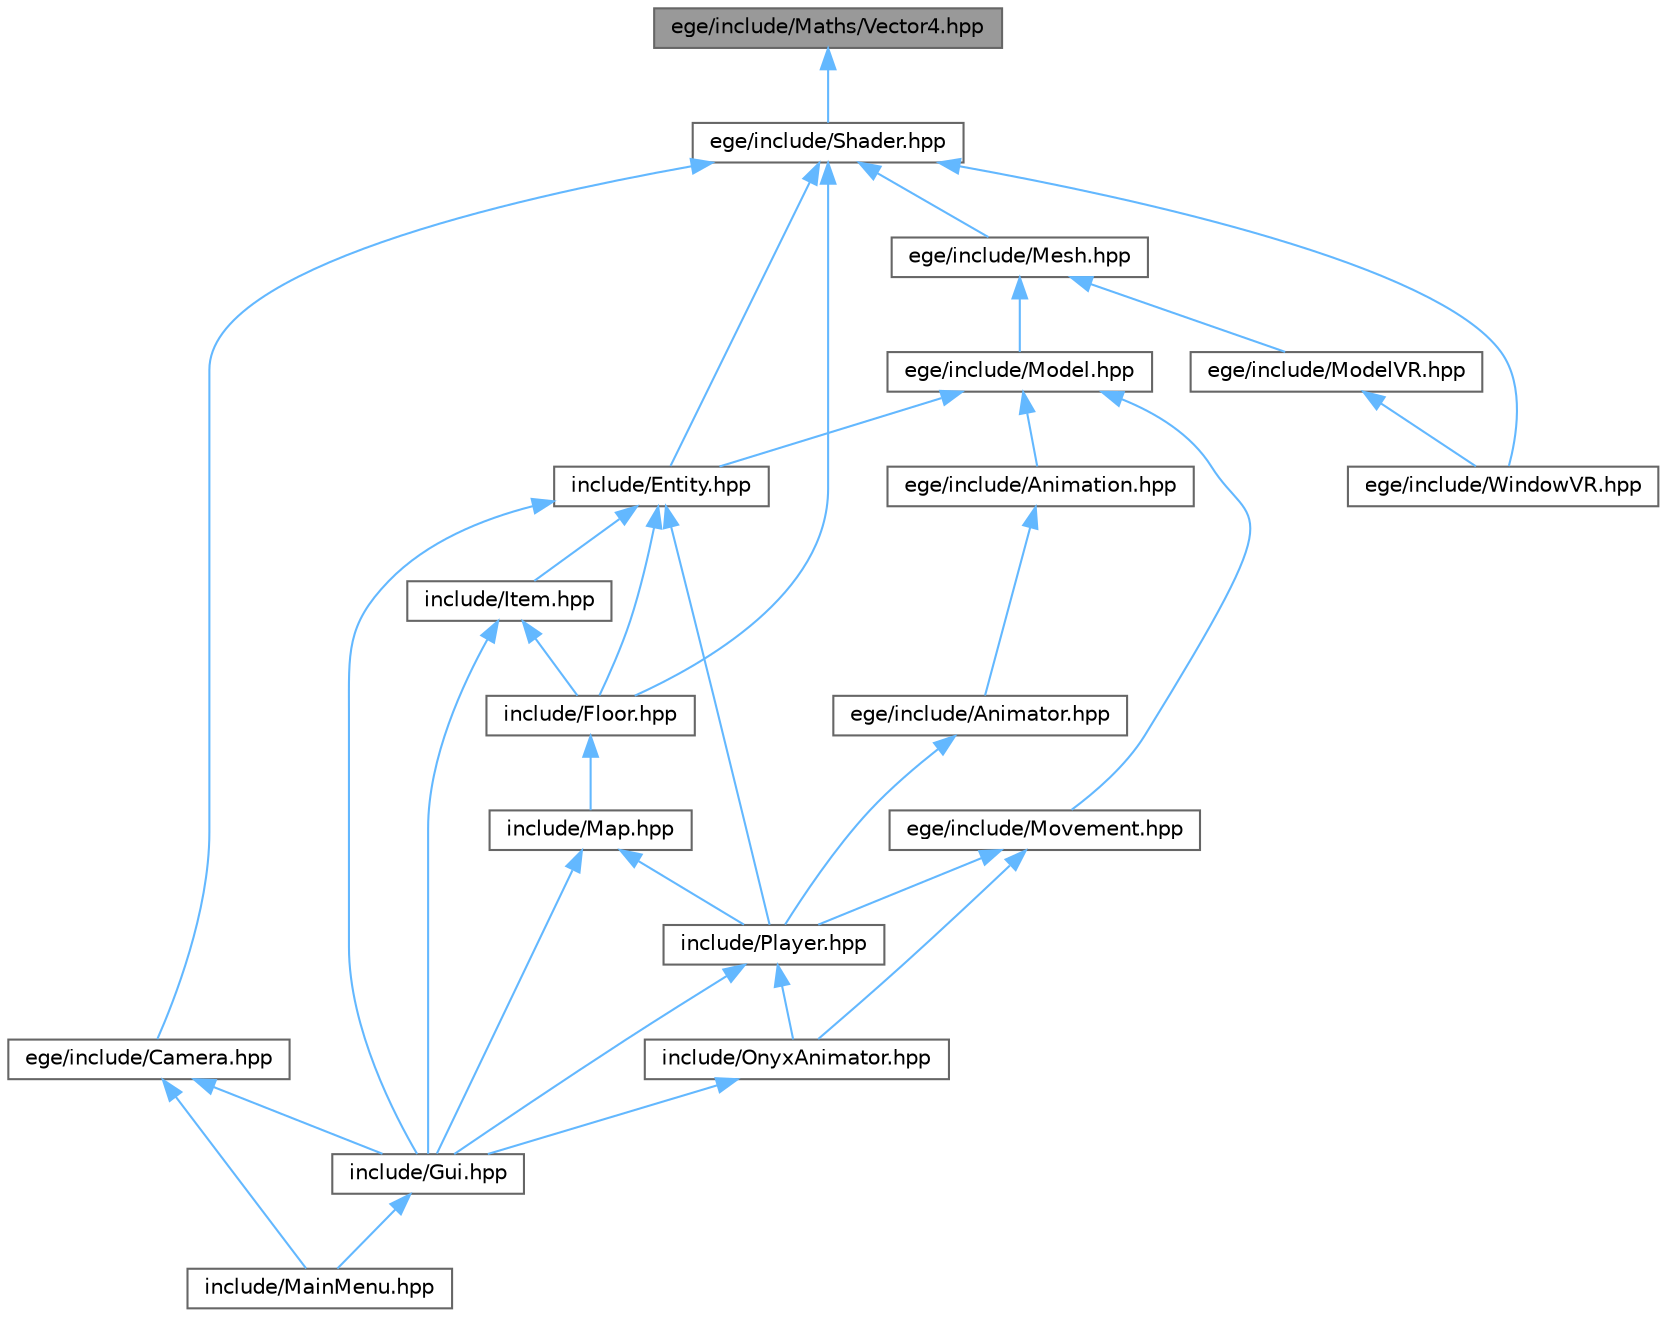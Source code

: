 digraph "ege/include/Maths/Vector4.hpp"
{
 // LATEX_PDF_SIZE
  bgcolor="transparent";
  edge [fontname=Helvetica,fontsize=10,labelfontname=Helvetica,labelfontsize=10];
  node [fontname=Helvetica,fontsize=10,shape=box,height=0.2,width=0.4];
  Node1 [id="Node000001",label="ege/include/Maths/Vector4.hpp",height=0.2,width=0.4,color="gray40", fillcolor="grey60", style="filled", fontcolor="black",tooltip="Defines the Vector4 class for representing 4D vectors."];
  Node1 -> Node2 [id="edge32_Node000001_Node000002",dir="back",color="steelblue1",style="solid",tooltip=" "];
  Node2 [id="Node000002",label="ege/include/Shader.hpp",height=0.2,width=0.4,color="grey40", fillcolor="white", style="filled",URL="$Shader_8hpp.html",tooltip=" "];
  Node2 -> Node3 [id="edge33_Node000002_Node000003",dir="back",color="steelblue1",style="solid",tooltip=" "];
  Node3 [id="Node000003",label="ege/include/Camera.hpp",height=0.2,width=0.4,color="grey40", fillcolor="white", style="filled",URL="$Camera_8hpp.html",tooltip=" "];
  Node3 -> Node4 [id="edge34_Node000003_Node000004",dir="back",color="steelblue1",style="solid",tooltip=" "];
  Node4 [id="Node000004",label="include/Gui.hpp",height=0.2,width=0.4,color="grey40", fillcolor="white", style="filled",URL="$Gui_8hpp.html",tooltip="Contains the declaration of the Gui class."];
  Node4 -> Node5 [id="edge35_Node000004_Node000005",dir="back",color="steelblue1",style="solid",tooltip=" "];
  Node5 [id="Node000005",label="include/MainMenu.hpp",height=0.2,width=0.4,color="grey40", fillcolor="white", style="filled",URL="$MainMenu_8hpp.html",tooltip=" "];
  Node3 -> Node5 [id="edge36_Node000003_Node000005",dir="back",color="steelblue1",style="solid",tooltip=" "];
  Node2 -> Node6 [id="edge37_Node000002_Node000006",dir="back",color="steelblue1",style="solid",tooltip=" "];
  Node6 [id="Node000006",label="ege/include/Mesh.hpp",height=0.2,width=0.4,color="grey40", fillcolor="white", style="filled",URL="$Mesh_8hpp.html",tooltip="File containing the Mesh class and its related functions."];
  Node6 -> Node7 [id="edge38_Node000006_Node000007",dir="back",color="steelblue1",style="solid",tooltip=" "];
  Node7 [id="Node000007",label="ege/include/Model.hpp",height=0.2,width=0.4,color="grey40", fillcolor="white", style="filled",URL="$Model_8hpp.html",tooltip="File containing the Model class and its related functions."];
  Node7 -> Node8 [id="edge39_Node000007_Node000008",dir="back",color="steelblue1",style="solid",tooltip=" "];
  Node8 [id="Node000008",label="ege/include/Animation.hpp",height=0.2,width=0.4,color="grey40", fillcolor="white", style="filled",URL="$Animation_8hpp.html",tooltip=" "];
  Node8 -> Node9 [id="edge40_Node000008_Node000009",dir="back",color="steelblue1",style="solid",tooltip=" "];
  Node9 [id="Node000009",label="ege/include/Animator.hpp",height=0.2,width=0.4,color="grey40", fillcolor="white", style="filled",URL="$Animator_8hpp.html",tooltip=" "];
  Node9 -> Node10 [id="edge41_Node000009_Node000010",dir="back",color="steelblue1",style="solid",tooltip=" "];
  Node10 [id="Node000010",label="include/Player.hpp",height=0.2,width=0.4,color="grey40", fillcolor="white", style="filled",URL="$Player_8hpp.html",tooltip=" "];
  Node10 -> Node4 [id="edge42_Node000010_Node000004",dir="back",color="steelblue1",style="solid",tooltip=" "];
  Node10 -> Node11 [id="edge43_Node000010_Node000011",dir="back",color="steelblue1",style="solid",tooltip=" "];
  Node11 [id="Node000011",label="include/OnyxAnimator.hpp",height=0.2,width=0.4,color="grey40", fillcolor="white", style="filled",URL="$OnyxAnimator_8hpp.html",tooltip=" "];
  Node11 -> Node4 [id="edge44_Node000011_Node000004",dir="back",color="steelblue1",style="solid",tooltip=" "];
  Node7 -> Node12 [id="edge45_Node000007_Node000012",dir="back",color="steelblue1",style="solid",tooltip=" "];
  Node12 [id="Node000012",label="ege/include/Movement.hpp",height=0.2,width=0.4,color="grey40", fillcolor="white", style="filled",URL="$Movement_8hpp.html",tooltip=" "];
  Node12 -> Node11 [id="edge46_Node000012_Node000011",dir="back",color="steelblue1",style="solid",tooltip=" "];
  Node12 -> Node10 [id="edge47_Node000012_Node000010",dir="back",color="steelblue1",style="solid",tooltip=" "];
  Node7 -> Node13 [id="edge48_Node000007_Node000013",dir="back",color="steelblue1",style="solid",tooltip=" "];
  Node13 [id="Node000013",label="include/Entity.hpp",height=0.2,width=0.4,color="grey40", fillcolor="white", style="filled",URL="$Entity_8hpp.html",tooltip=" "];
  Node13 -> Node14 [id="edge49_Node000013_Node000014",dir="back",color="steelblue1",style="solid",tooltip=" "];
  Node14 [id="Node000014",label="include/Floor.hpp",height=0.2,width=0.4,color="grey40", fillcolor="white", style="filled",URL="$Floor_8hpp.html",tooltip=" "];
  Node14 -> Node15 [id="edge50_Node000014_Node000015",dir="back",color="steelblue1",style="solid",tooltip=" "];
  Node15 [id="Node000015",label="include/Map.hpp",height=0.2,width=0.4,color="grey40", fillcolor="white", style="filled",URL="$Map_8hpp.html",tooltip=" "];
  Node15 -> Node4 [id="edge51_Node000015_Node000004",dir="back",color="steelblue1",style="solid",tooltip=" "];
  Node15 -> Node10 [id="edge52_Node000015_Node000010",dir="back",color="steelblue1",style="solid",tooltip=" "];
  Node13 -> Node4 [id="edge53_Node000013_Node000004",dir="back",color="steelblue1",style="solid",tooltip=" "];
  Node13 -> Node16 [id="edge54_Node000013_Node000016",dir="back",color="steelblue1",style="solid",tooltip=" "];
  Node16 [id="Node000016",label="include/Item.hpp",height=0.2,width=0.4,color="grey40", fillcolor="white", style="filled",URL="$include_2Item_8hpp.html",tooltip=" "];
  Node16 -> Node14 [id="edge55_Node000016_Node000014",dir="back",color="steelblue1",style="solid",tooltip=" "];
  Node16 -> Node4 [id="edge56_Node000016_Node000004",dir="back",color="steelblue1",style="solid",tooltip=" "];
  Node13 -> Node10 [id="edge57_Node000013_Node000010",dir="back",color="steelblue1",style="solid",tooltip=" "];
  Node6 -> Node17 [id="edge58_Node000006_Node000017",dir="back",color="steelblue1",style="solid",tooltip=" "];
  Node17 [id="Node000017",label="ege/include/ModelVR.hpp",height=0.2,width=0.4,color="grey40", fillcolor="white", style="filled",URL="$ModelVR_8hpp.html",tooltip="File containing the ModelVR class and its related functions."];
  Node17 -> Node18 [id="edge59_Node000017_Node000018",dir="back",color="steelblue1",style="solid",tooltip=" "];
  Node18 [id="Node000018",label="ege/include/WindowVR.hpp",height=0.2,width=0.4,color="grey40", fillcolor="white", style="filled",URL="$WindowVR_8hpp.html",tooltip=" "];
  Node2 -> Node18 [id="edge60_Node000002_Node000018",dir="back",color="steelblue1",style="solid",tooltip=" "];
  Node2 -> Node13 [id="edge61_Node000002_Node000013",dir="back",color="steelblue1",style="solid",tooltip=" "];
  Node2 -> Node14 [id="edge62_Node000002_Node000014",dir="back",color="steelblue1",style="solid",tooltip=" "];
}
